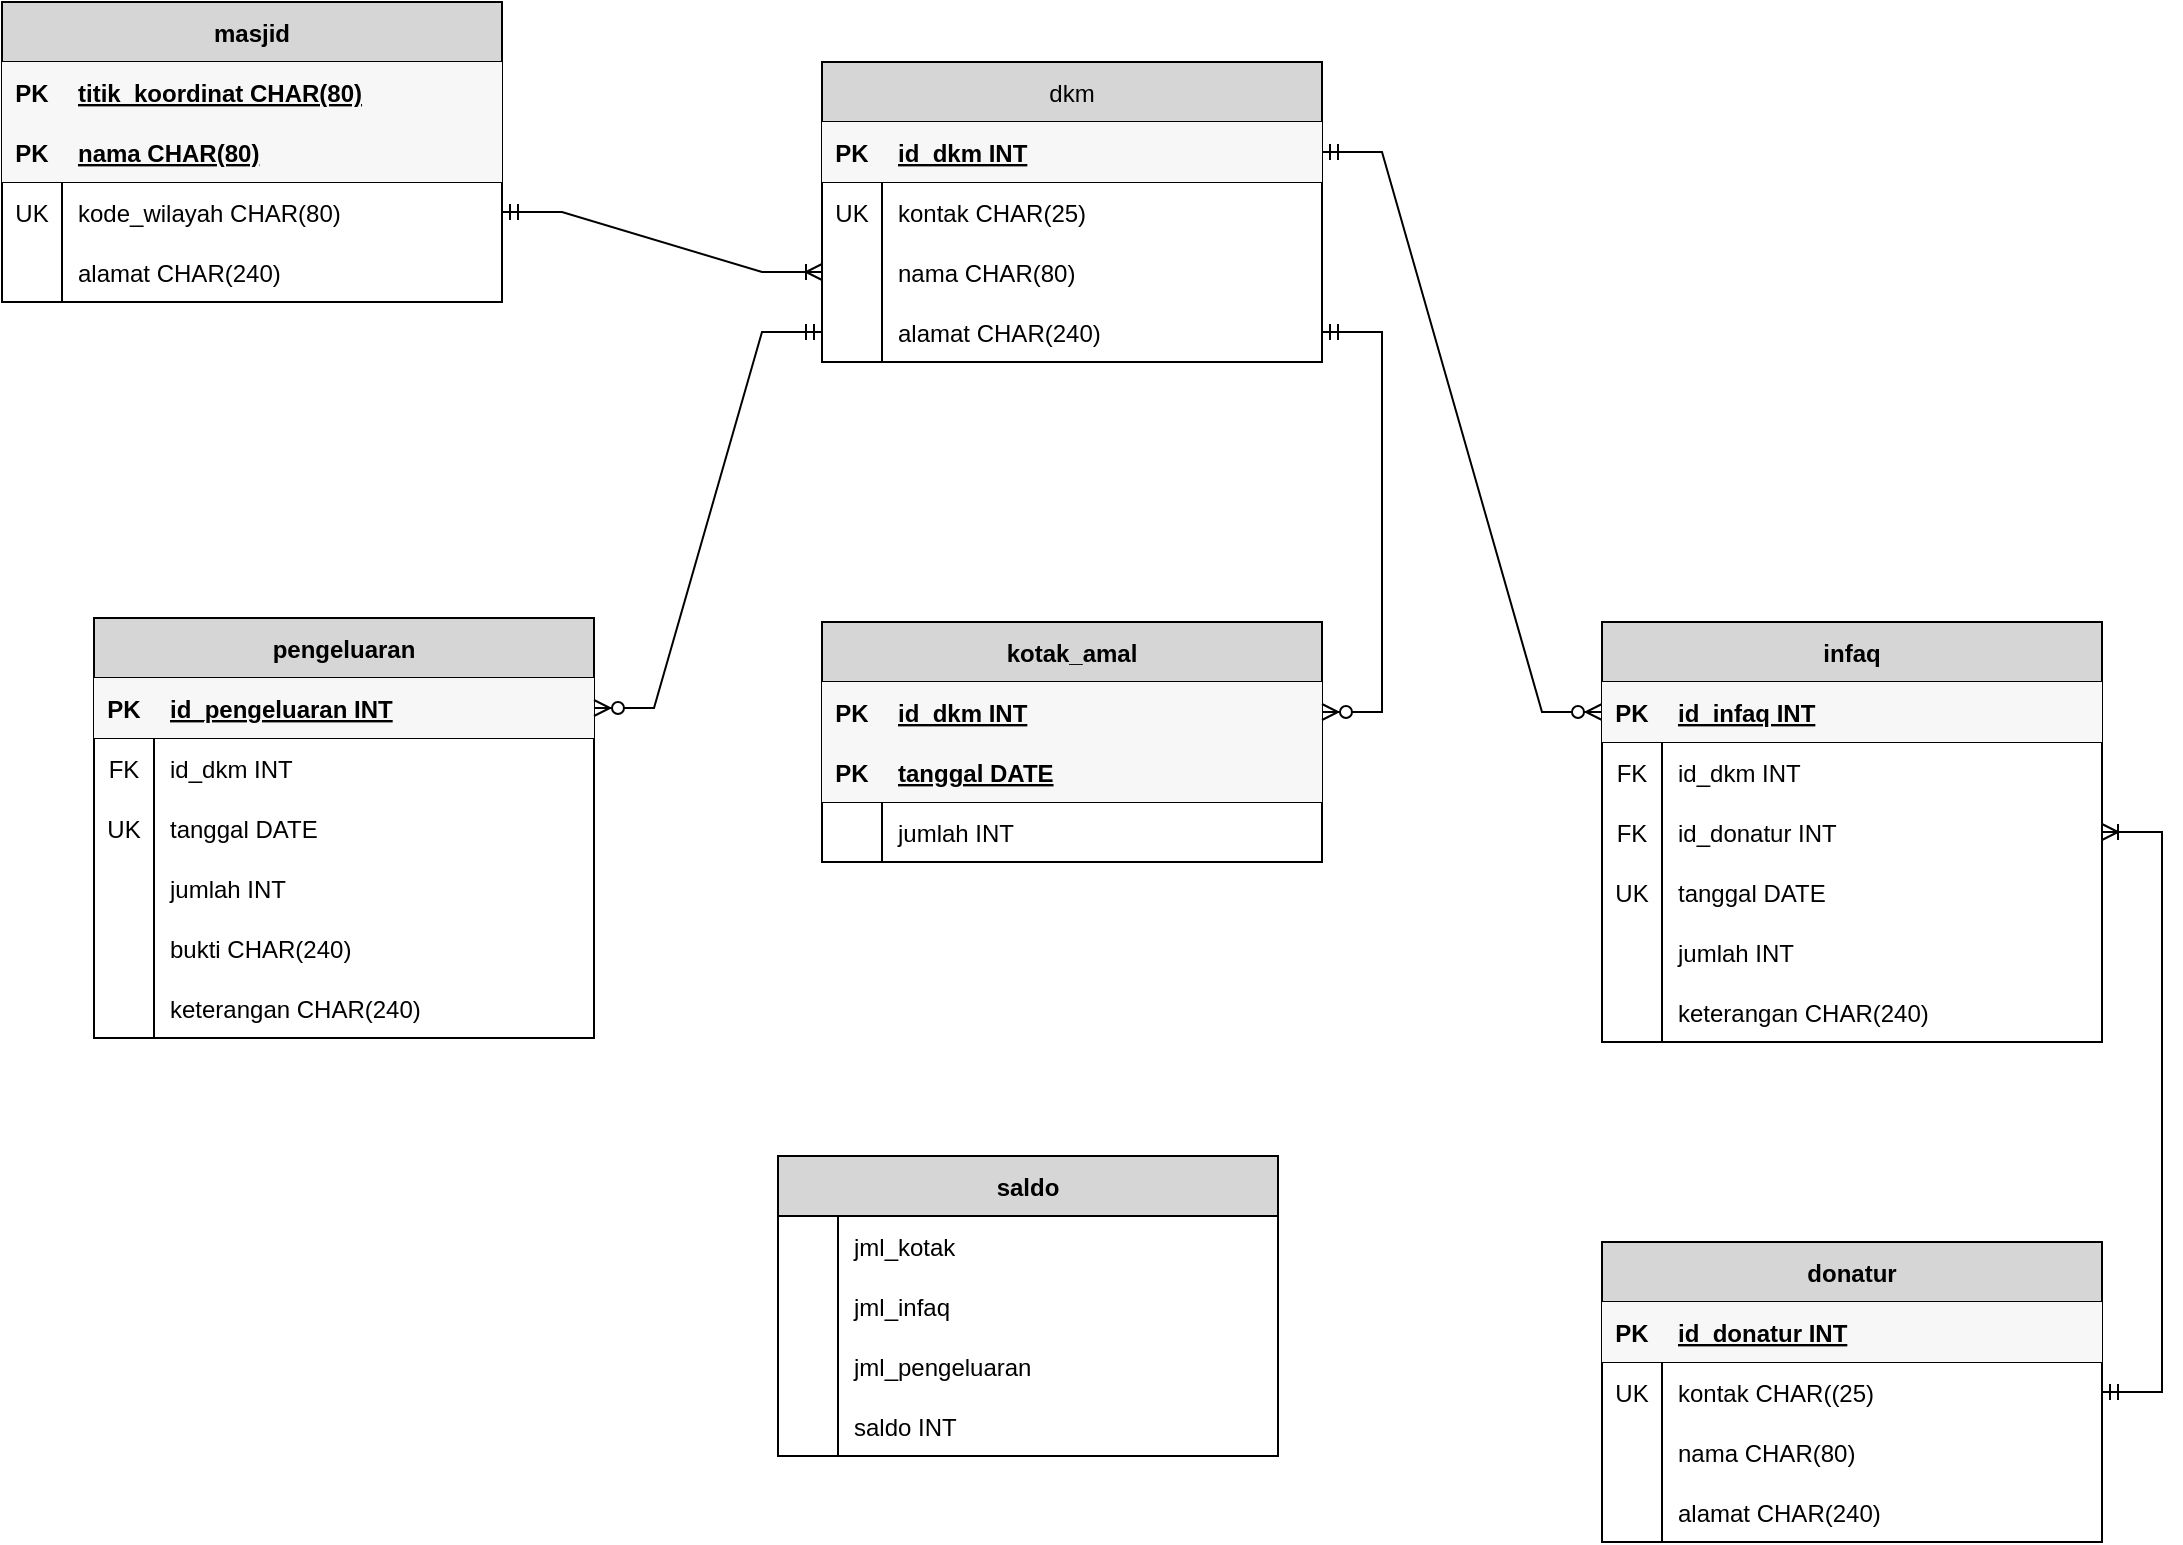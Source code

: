 <mxfile version="17.4.1" type="github">
  <diagram id="R2lEEEUBdFMjLlhIrx00" name="Page-1">
    <mxGraphModel dx="920" dy="525" grid="1" gridSize="10" guides="1" tooltips="1" connect="1" arrows="1" fold="1" page="1" pageScale="1" pageWidth="850" pageHeight="1100" math="0" shadow="0" extFonts="Permanent Marker^https://fonts.googleapis.com/css?family=Permanent+Marker">
      <root>
        <mxCell id="0" />
        <mxCell id="1" parent="0" />
        <mxCell id="6l6Li1Srslu3yeTtJeK1-1" value="masjid" style="shape=table;startSize=30;container=1;collapsible=1;childLayout=tableLayout;fixedRows=1;rowLines=0;fontStyle=1;align=center;resizeLast=1;fillColor=#D6D6D6;" parent="1" vertex="1">
          <mxGeometry x="10" y="10" width="250" height="150" as="geometry" />
        </mxCell>
        <mxCell id="6l6Li1Srslu3yeTtJeK1-2" value="" style="shape=partialRectangle;collapsible=0;dropTarget=0;pointerEvents=0;fillColor=none;points=[[0,0.5],[1,0.5]];portConstraint=eastwest;top=0;left=0;right=0;bottom=1;" parent="6l6Li1Srslu3yeTtJeK1-1" vertex="1">
          <mxGeometry y="30" width="250" height="30" as="geometry" />
        </mxCell>
        <mxCell id="6l6Li1Srslu3yeTtJeK1-3" value="PK" style="shape=partialRectangle;overflow=hidden;connectable=0;fillColor=#F7F7F7;top=0;left=0;bottom=0;right=0;fontStyle=1;strokeColor=#EDEDED;" parent="6l6Li1Srslu3yeTtJeK1-2" vertex="1">
          <mxGeometry width="30" height="30" as="geometry">
            <mxRectangle width="30" height="30" as="alternateBounds" />
          </mxGeometry>
        </mxCell>
        <mxCell id="6l6Li1Srslu3yeTtJeK1-4" value="titik_koordinat CHAR(80)" style="shape=partialRectangle;overflow=hidden;connectable=0;fillColor=#F7F7F7;top=0;left=0;bottom=0;right=0;align=left;spacingLeft=6;fontStyle=5;strokeColor=#EDEDED;" parent="6l6Li1Srslu3yeTtJeK1-2" vertex="1">
          <mxGeometry x="30" width="220" height="30" as="geometry">
            <mxRectangle width="220" height="30" as="alternateBounds" />
          </mxGeometry>
        </mxCell>
        <mxCell id="nLViTJYgCy-jW_LowNZ9-1" value="" style="shape=partialRectangle;collapsible=0;dropTarget=0;pointerEvents=0;fillColor=none;points=[[0,0.5],[1,0.5]];portConstraint=eastwest;top=0;left=0;right=0;bottom=1;" vertex="1" parent="6l6Li1Srslu3yeTtJeK1-1">
          <mxGeometry y="60" width="250" height="30" as="geometry" />
        </mxCell>
        <mxCell id="nLViTJYgCy-jW_LowNZ9-2" value="PK" style="shape=partialRectangle;overflow=hidden;connectable=0;fillColor=#F7F7F7;top=0;left=0;bottom=0;right=0;fontStyle=1;strokeColor=#EDEDED;" vertex="1" parent="nLViTJYgCy-jW_LowNZ9-1">
          <mxGeometry width="30" height="30" as="geometry">
            <mxRectangle width="30" height="30" as="alternateBounds" />
          </mxGeometry>
        </mxCell>
        <mxCell id="nLViTJYgCy-jW_LowNZ9-3" value="nama CHAR(80)" style="shape=partialRectangle;overflow=hidden;connectable=0;fillColor=#F7F7F7;top=0;left=0;bottom=0;right=0;align=left;spacingLeft=6;fontStyle=5;strokeColor=#EDEDED;" vertex="1" parent="nLViTJYgCy-jW_LowNZ9-1">
          <mxGeometry x="30" width="220" height="30" as="geometry">
            <mxRectangle width="220" height="30" as="alternateBounds" />
          </mxGeometry>
        </mxCell>
        <mxCell id="6l6Li1Srslu3yeTtJeK1-5" value="" style="shape=partialRectangle;collapsible=0;dropTarget=0;pointerEvents=0;fillColor=none;points=[[0,0.5],[1,0.5]];portConstraint=eastwest;top=0;left=0;right=0;bottom=0;" parent="6l6Li1Srslu3yeTtJeK1-1" vertex="1">
          <mxGeometry y="90" width="250" height="30" as="geometry" />
        </mxCell>
        <mxCell id="6l6Li1Srslu3yeTtJeK1-6" value="UK" style="shape=partialRectangle;overflow=hidden;connectable=0;fillColor=none;top=0;left=0;bottom=0;right=0;" parent="6l6Li1Srslu3yeTtJeK1-5" vertex="1">
          <mxGeometry width="30" height="30" as="geometry">
            <mxRectangle width="30" height="30" as="alternateBounds" />
          </mxGeometry>
        </mxCell>
        <mxCell id="6l6Li1Srslu3yeTtJeK1-7" value="kode_wilayah CHAR(80)" style="shape=partialRectangle;overflow=hidden;connectable=0;fillColor=none;top=0;left=0;bottom=0;right=0;align=left;spacingLeft=6;fontStyle=0" parent="6l6Li1Srslu3yeTtJeK1-5" vertex="1">
          <mxGeometry x="30" width="220" height="30" as="geometry">
            <mxRectangle width="220" height="30" as="alternateBounds" />
          </mxGeometry>
        </mxCell>
        <mxCell id="6l6Li1Srslu3yeTtJeK1-11" value="" style="shape=partialRectangle;collapsible=0;dropTarget=0;pointerEvents=0;fillColor=none;points=[[0,0.5],[1,0.5]];portConstraint=eastwest;top=0;left=0;right=0;bottom=0;" parent="6l6Li1Srslu3yeTtJeK1-1" vertex="1">
          <mxGeometry y="120" width="250" height="30" as="geometry" />
        </mxCell>
        <mxCell id="6l6Li1Srslu3yeTtJeK1-12" value="" style="shape=partialRectangle;overflow=hidden;connectable=0;fillColor=none;top=0;left=0;bottom=0;right=0;" parent="6l6Li1Srslu3yeTtJeK1-11" vertex="1">
          <mxGeometry width="30" height="30" as="geometry">
            <mxRectangle width="30" height="30" as="alternateBounds" />
          </mxGeometry>
        </mxCell>
        <mxCell id="6l6Li1Srslu3yeTtJeK1-13" value="alamat CHAR(240)" style="shape=partialRectangle;overflow=hidden;connectable=0;fillColor=none;top=0;left=0;bottom=0;right=0;align=left;spacingLeft=6;" parent="6l6Li1Srslu3yeTtJeK1-11" vertex="1">
          <mxGeometry x="30" width="220" height="30" as="geometry">
            <mxRectangle width="220" height="30" as="alternateBounds" />
          </mxGeometry>
        </mxCell>
        <mxCell id="6l6Li1Srslu3yeTtJeK1-17" value="dkm" style="shape=table;startSize=30;container=1;collapsible=1;childLayout=tableLayout;fixedRows=1;rowLines=0;fontStyle=0;align=center;resizeLast=1;fillColor=#D6D6D6;" parent="1" vertex="1">
          <mxGeometry x="420" y="40" width="250" height="150" as="geometry" />
        </mxCell>
        <mxCell id="6l6Li1Srslu3yeTtJeK1-18" value="" style="shape=partialRectangle;collapsible=0;dropTarget=0;pointerEvents=0;fillColor=none;points=[[0,0.5],[1,0.5]];portConstraint=eastwest;top=0;left=0;right=0;bottom=1;" parent="6l6Li1Srslu3yeTtJeK1-17" vertex="1">
          <mxGeometry y="30" width="250" height="30" as="geometry" />
        </mxCell>
        <mxCell id="6l6Li1Srslu3yeTtJeK1-19" value="PK" style="shape=partialRectangle;overflow=hidden;connectable=0;fillColor=#F7F7F7;top=0;left=0;bottom=0;right=0;fontStyle=1;strokeColor=#EDEDED;" parent="6l6Li1Srslu3yeTtJeK1-18" vertex="1">
          <mxGeometry width="30" height="30" as="geometry">
            <mxRectangle width="30" height="30" as="alternateBounds" />
          </mxGeometry>
        </mxCell>
        <mxCell id="6l6Li1Srslu3yeTtJeK1-20" value="id_dkm INT" style="shape=partialRectangle;overflow=hidden;connectable=0;fillColor=#F7F7F7;top=0;left=0;bottom=0;right=0;align=left;spacingLeft=6;fontStyle=5;strokeColor=#EDEDED;" parent="6l6Li1Srslu3yeTtJeK1-18" vertex="1">
          <mxGeometry x="30" width="220" height="30" as="geometry">
            <mxRectangle width="220" height="30" as="alternateBounds" />
          </mxGeometry>
        </mxCell>
        <mxCell id="6l6Li1Srslu3yeTtJeK1-21" value="" style="shape=partialRectangle;collapsible=0;dropTarget=0;pointerEvents=0;fillColor=none;points=[[0,0.5],[1,0.5]];portConstraint=eastwest;top=0;left=0;right=0;bottom=0;" parent="6l6Li1Srslu3yeTtJeK1-17" vertex="1">
          <mxGeometry y="60" width="250" height="30" as="geometry" />
        </mxCell>
        <mxCell id="6l6Li1Srslu3yeTtJeK1-22" value="UK" style="shape=partialRectangle;overflow=hidden;connectable=0;fillColor=none;top=0;left=0;bottom=0;right=0;" parent="6l6Li1Srslu3yeTtJeK1-21" vertex="1">
          <mxGeometry width="30" height="30" as="geometry">
            <mxRectangle width="30" height="30" as="alternateBounds" />
          </mxGeometry>
        </mxCell>
        <mxCell id="6l6Li1Srslu3yeTtJeK1-23" value="kontak CHAR(25)" style="shape=partialRectangle;overflow=hidden;connectable=0;fillColor=none;top=0;left=0;bottom=0;right=0;align=left;spacingLeft=6;fontStyle=0" parent="6l6Li1Srslu3yeTtJeK1-21" vertex="1">
          <mxGeometry x="30" width="220" height="30" as="geometry">
            <mxRectangle width="220" height="30" as="alternateBounds" />
          </mxGeometry>
        </mxCell>
        <mxCell id="6l6Li1Srslu3yeTtJeK1-24" value="" style="shape=partialRectangle;collapsible=0;dropTarget=0;pointerEvents=0;fillColor=none;points=[[0,0.5],[1,0.5]];portConstraint=eastwest;top=0;left=0;right=0;bottom=0;" parent="6l6Li1Srslu3yeTtJeK1-17" vertex="1">
          <mxGeometry y="90" width="250" height="30" as="geometry" />
        </mxCell>
        <mxCell id="6l6Li1Srslu3yeTtJeK1-25" value="" style="shape=partialRectangle;overflow=hidden;connectable=0;fillColor=none;top=0;left=0;bottom=0;right=0;" parent="6l6Li1Srslu3yeTtJeK1-24" vertex="1">
          <mxGeometry width="30" height="30" as="geometry">
            <mxRectangle width="30" height="30" as="alternateBounds" />
          </mxGeometry>
        </mxCell>
        <mxCell id="6l6Li1Srslu3yeTtJeK1-26" value="nama CHAR(80)" style="shape=partialRectangle;overflow=hidden;connectable=0;fillColor=none;top=0;left=0;bottom=0;right=0;align=left;spacingLeft=6;" parent="6l6Li1Srslu3yeTtJeK1-24" vertex="1">
          <mxGeometry x="30" width="220" height="30" as="geometry">
            <mxRectangle width="220" height="30" as="alternateBounds" />
          </mxGeometry>
        </mxCell>
        <mxCell id="6l6Li1Srslu3yeTtJeK1-27" value="" style="shape=partialRectangle;collapsible=0;dropTarget=0;pointerEvents=0;fillColor=none;points=[[0,0.5],[1,0.5]];portConstraint=eastwest;top=0;left=0;right=0;bottom=0;" parent="6l6Li1Srslu3yeTtJeK1-17" vertex="1">
          <mxGeometry y="120" width="250" height="30" as="geometry" />
        </mxCell>
        <mxCell id="6l6Li1Srslu3yeTtJeK1-28" value="" style="shape=partialRectangle;overflow=hidden;connectable=0;fillColor=none;top=0;left=0;bottom=0;right=0;" parent="6l6Li1Srslu3yeTtJeK1-27" vertex="1">
          <mxGeometry width="30" height="30" as="geometry">
            <mxRectangle width="30" height="30" as="alternateBounds" />
          </mxGeometry>
        </mxCell>
        <mxCell id="6l6Li1Srslu3yeTtJeK1-29" value="alamat CHAR(240)" style="shape=partialRectangle;overflow=hidden;connectable=0;fillColor=none;top=0;left=0;bottom=0;right=0;align=left;spacingLeft=6;" parent="6l6Li1Srslu3yeTtJeK1-27" vertex="1">
          <mxGeometry x="30" width="220" height="30" as="geometry">
            <mxRectangle width="220" height="30" as="alternateBounds" />
          </mxGeometry>
        </mxCell>
        <mxCell id="6l6Li1Srslu3yeTtJeK1-30" value="" style="edgeStyle=entityRelationEdgeStyle;fontSize=12;html=1;endArrow=ERoneToMany;startArrow=ERmandOne;rounded=0;exitX=1;exitY=0.5;exitDx=0;exitDy=0;entryX=0;entryY=0.5;entryDx=0;entryDy=0;" parent="1" source="6l6Li1Srslu3yeTtJeK1-5" target="6l6Li1Srslu3yeTtJeK1-24" edge="1">
          <mxGeometry width="100" height="100" relative="1" as="geometry">
            <mxPoint x="390" y="180" as="sourcePoint" />
            <mxPoint x="490" y="80" as="targetPoint" />
          </mxGeometry>
        </mxCell>
        <mxCell id="6l6Li1Srslu3yeTtJeK1-31" value="kotak_amal" style="shape=table;startSize=30;container=1;collapsible=1;childLayout=tableLayout;fixedRows=1;rowLines=0;fontStyle=1;align=center;resizeLast=1;fillColor=#D6D6D6;" parent="1" vertex="1">
          <mxGeometry x="420" y="320" width="250" height="120" as="geometry" />
        </mxCell>
        <mxCell id="6l6Li1Srslu3yeTtJeK1-32" value="" style="shape=partialRectangle;collapsible=0;dropTarget=0;pointerEvents=0;fillColor=none;points=[[0,0.5],[1,0.5]];portConstraint=eastwest;top=0;left=0;right=0;bottom=1;" parent="6l6Li1Srslu3yeTtJeK1-31" vertex="1">
          <mxGeometry y="30" width="250" height="30" as="geometry" />
        </mxCell>
        <mxCell id="6l6Li1Srslu3yeTtJeK1-33" value="PK" style="shape=partialRectangle;overflow=hidden;connectable=0;fillColor=#F7F7F7;top=0;left=0;bottom=0;right=0;fontStyle=1;strokeColor=#EDEDED;" parent="6l6Li1Srslu3yeTtJeK1-32" vertex="1">
          <mxGeometry width="30" height="30" as="geometry">
            <mxRectangle width="30" height="30" as="alternateBounds" />
          </mxGeometry>
        </mxCell>
        <mxCell id="6l6Li1Srslu3yeTtJeK1-34" value="id_dkm INT" style="shape=partialRectangle;overflow=hidden;connectable=0;fillColor=#F7F7F7;top=0;left=0;bottom=0;right=0;align=left;spacingLeft=6;fontStyle=5;strokeColor=#EDEDED;" parent="6l6Li1Srslu3yeTtJeK1-32" vertex="1">
          <mxGeometry x="30" width="220" height="30" as="geometry">
            <mxRectangle width="220" height="30" as="alternateBounds" />
          </mxGeometry>
        </mxCell>
        <mxCell id="6l6Li1Srslu3yeTtJeK1-35" value="" style="shape=partialRectangle;collapsible=0;dropTarget=0;pointerEvents=0;fillColor=none;points=[[0,0.5],[1,0.5]];portConstraint=eastwest;top=0;left=0;right=0;bottom=1;" parent="6l6Li1Srslu3yeTtJeK1-31" vertex="1">
          <mxGeometry y="60" width="250" height="30" as="geometry" />
        </mxCell>
        <mxCell id="6l6Li1Srslu3yeTtJeK1-36" value="PK" style="shape=partialRectangle;overflow=hidden;connectable=0;fillColor=#F7F7F7;top=0;left=0;bottom=0;right=0;fontStyle=1;strokeColor=#EDEDED;" parent="6l6Li1Srslu3yeTtJeK1-35" vertex="1">
          <mxGeometry width="30" height="30" as="geometry">
            <mxRectangle width="30" height="30" as="alternateBounds" />
          </mxGeometry>
        </mxCell>
        <mxCell id="6l6Li1Srslu3yeTtJeK1-37" value="tanggal DATE" style="shape=partialRectangle;overflow=hidden;connectable=0;fillColor=#F7F7F7;top=0;left=0;bottom=0;right=0;align=left;spacingLeft=6;fontStyle=5;strokeColor=#EDEDED;" parent="6l6Li1Srslu3yeTtJeK1-35" vertex="1">
          <mxGeometry x="30" width="220" height="30" as="geometry">
            <mxRectangle width="220" height="30" as="alternateBounds" />
          </mxGeometry>
        </mxCell>
        <mxCell id="6l6Li1Srslu3yeTtJeK1-38" value="" style="shape=partialRectangle;collapsible=0;dropTarget=0;pointerEvents=0;fillColor=none;points=[[0,0.5],[1,0.5]];portConstraint=eastwest;top=0;left=0;right=0;bottom=0;" parent="6l6Li1Srslu3yeTtJeK1-31" vertex="1">
          <mxGeometry y="90" width="250" height="30" as="geometry" />
        </mxCell>
        <mxCell id="6l6Li1Srslu3yeTtJeK1-39" value="" style="shape=partialRectangle;overflow=hidden;connectable=0;fillColor=none;top=0;left=0;bottom=0;right=0;" parent="6l6Li1Srslu3yeTtJeK1-38" vertex="1">
          <mxGeometry width="30" height="30" as="geometry">
            <mxRectangle width="30" height="30" as="alternateBounds" />
          </mxGeometry>
        </mxCell>
        <mxCell id="6l6Li1Srslu3yeTtJeK1-40" value="jumlah INT" style="shape=partialRectangle;overflow=hidden;connectable=0;fillColor=none;top=0;left=0;bottom=0;right=0;align=left;spacingLeft=6;fontStyle=0" parent="6l6Li1Srslu3yeTtJeK1-38" vertex="1">
          <mxGeometry x="30" width="220" height="30" as="geometry">
            <mxRectangle width="220" height="30" as="alternateBounds" />
          </mxGeometry>
        </mxCell>
        <mxCell id="6l6Li1Srslu3yeTtJeK1-41" value="" style="edgeStyle=entityRelationEdgeStyle;fontSize=12;html=1;endArrow=ERzeroToMany;startArrow=ERmandOne;rounded=0;entryX=0;entryY=0.5;entryDx=0;entryDy=0;exitX=1;exitY=0.5;exitDx=0;exitDy=0;" parent="1" source="6l6Li1Srslu3yeTtJeK1-18" target="6l6Li1Srslu3yeTtJeK1-43" edge="1">
          <mxGeometry width="100" height="100" relative="1" as="geometry">
            <mxPoint x="640" y="250" as="sourcePoint" />
            <mxPoint x="810" y="375" as="targetPoint" />
          </mxGeometry>
        </mxCell>
        <mxCell id="6l6Li1Srslu3yeTtJeK1-42" value="infaq" style="shape=table;startSize=30;container=1;collapsible=1;childLayout=tableLayout;fixedRows=1;rowLines=0;fontStyle=1;align=center;resizeLast=1;fillColor=#D6D6D6;" parent="1" vertex="1">
          <mxGeometry x="810" y="320" width="250" height="210" as="geometry" />
        </mxCell>
        <mxCell id="6l6Li1Srslu3yeTtJeK1-43" value="" style="shape=partialRectangle;collapsible=0;dropTarget=0;pointerEvents=0;fillColor=none;points=[[0,0.5],[1,0.5]];portConstraint=eastwest;top=0;left=0;right=0;bottom=1;" parent="6l6Li1Srslu3yeTtJeK1-42" vertex="1">
          <mxGeometry y="30" width="250" height="30" as="geometry" />
        </mxCell>
        <mxCell id="6l6Li1Srslu3yeTtJeK1-44" value="PK" style="shape=partialRectangle;overflow=hidden;connectable=0;fillColor=#F7F7F7;top=0;left=0;bottom=0;right=0;fontStyle=1;strokeColor=#EDEDED;" parent="6l6Li1Srslu3yeTtJeK1-43" vertex="1">
          <mxGeometry width="30" height="30" as="geometry">
            <mxRectangle width="30" height="30" as="alternateBounds" />
          </mxGeometry>
        </mxCell>
        <mxCell id="6l6Li1Srslu3yeTtJeK1-45" value="id_infaq INT" style="shape=partialRectangle;overflow=hidden;connectable=0;fillColor=#F7F7F7;top=0;left=0;bottom=0;right=0;align=left;spacingLeft=6;fontStyle=5;strokeColor=#EDEDED;" parent="6l6Li1Srslu3yeTtJeK1-43" vertex="1">
          <mxGeometry x="30" width="220" height="30" as="geometry">
            <mxRectangle width="220" height="30" as="alternateBounds" />
          </mxGeometry>
        </mxCell>
        <mxCell id="6l6Li1Srslu3yeTtJeK1-46" value="" style="shape=tableRow;horizontal=0;startSize=0;swimlaneHead=0;swimlaneBody=0;fillColor=none;collapsible=0;dropTarget=0;points=[[0,0.5],[1,0.5]];portConstraint=eastwest;top=0;left=0;right=0;bottom=0;" parent="6l6Li1Srslu3yeTtJeK1-42" vertex="1">
          <mxGeometry y="60" width="250" height="30" as="geometry" />
        </mxCell>
        <mxCell id="6l6Li1Srslu3yeTtJeK1-47" value="FK" style="shape=partialRectangle;connectable=0;fillColor=none;top=0;left=0;bottom=0;right=0;fontStyle=0;overflow=hidden;" parent="6l6Li1Srslu3yeTtJeK1-46" vertex="1">
          <mxGeometry width="30" height="30" as="geometry">
            <mxRectangle width="30" height="30" as="alternateBounds" />
          </mxGeometry>
        </mxCell>
        <mxCell id="6l6Li1Srslu3yeTtJeK1-48" value="id_dkm INT" style="shape=partialRectangle;connectable=0;fillColor=none;top=0;left=0;bottom=0;right=0;align=left;spacingLeft=6;fontStyle=0;overflow=hidden;" parent="6l6Li1Srslu3yeTtJeK1-46" vertex="1">
          <mxGeometry x="30" width="220" height="30" as="geometry">
            <mxRectangle width="220" height="30" as="alternateBounds" />
          </mxGeometry>
        </mxCell>
        <mxCell id="6l6Li1Srslu3yeTtJeK1-49" value="" style="shape=tableRow;horizontal=0;startSize=0;swimlaneHead=0;swimlaneBody=0;fillColor=none;collapsible=0;dropTarget=0;points=[[0,0.5],[1,0.5]];portConstraint=eastwest;top=0;left=0;right=0;bottom=0;" parent="6l6Li1Srslu3yeTtJeK1-42" vertex="1">
          <mxGeometry y="90" width="250" height="30" as="geometry" />
        </mxCell>
        <mxCell id="6l6Li1Srslu3yeTtJeK1-50" value="FK" style="shape=partialRectangle;connectable=0;fillColor=none;top=0;left=0;bottom=0;right=0;fontStyle=0;overflow=hidden;" parent="6l6Li1Srslu3yeTtJeK1-49" vertex="1">
          <mxGeometry width="30" height="30" as="geometry">
            <mxRectangle width="30" height="30" as="alternateBounds" />
          </mxGeometry>
        </mxCell>
        <mxCell id="6l6Li1Srslu3yeTtJeK1-51" value="id_donatur INT" style="shape=partialRectangle;connectable=0;fillColor=none;top=0;left=0;bottom=0;right=0;align=left;spacingLeft=6;fontStyle=0;overflow=hidden;" parent="6l6Li1Srslu3yeTtJeK1-49" vertex="1">
          <mxGeometry x="30" width="220" height="30" as="geometry">
            <mxRectangle width="220" height="30" as="alternateBounds" />
          </mxGeometry>
        </mxCell>
        <mxCell id="6l6Li1Srslu3yeTtJeK1-52" value="" style="shape=partialRectangle;collapsible=0;dropTarget=0;pointerEvents=0;fillColor=none;points=[[0,0.5],[1,0.5]];portConstraint=eastwest;top=0;left=0;right=0;bottom=0;" parent="6l6Li1Srslu3yeTtJeK1-42" vertex="1">
          <mxGeometry y="120" width="250" height="30" as="geometry" />
        </mxCell>
        <mxCell id="6l6Li1Srslu3yeTtJeK1-53" value="UK" style="shape=partialRectangle;overflow=hidden;connectable=0;fillColor=none;top=0;left=0;bottom=0;right=0;" parent="6l6Li1Srslu3yeTtJeK1-52" vertex="1">
          <mxGeometry width="30" height="30" as="geometry">
            <mxRectangle width="30" height="30" as="alternateBounds" />
          </mxGeometry>
        </mxCell>
        <mxCell id="6l6Li1Srslu3yeTtJeK1-54" value="tanggal DATE" style="shape=partialRectangle;overflow=hidden;connectable=0;fillColor=none;top=0;left=0;bottom=0;right=0;align=left;spacingLeft=6;fontStyle=0" parent="6l6Li1Srslu3yeTtJeK1-52" vertex="1">
          <mxGeometry x="30" width="220" height="30" as="geometry">
            <mxRectangle width="220" height="30" as="alternateBounds" />
          </mxGeometry>
        </mxCell>
        <mxCell id="6l6Li1Srslu3yeTtJeK1-55" value="" style="shape=partialRectangle;collapsible=0;dropTarget=0;pointerEvents=0;fillColor=none;points=[[0,0.5],[1,0.5]];portConstraint=eastwest;top=0;left=0;right=0;bottom=0;" parent="6l6Li1Srslu3yeTtJeK1-42" vertex="1">
          <mxGeometry y="150" width="250" height="30" as="geometry" />
        </mxCell>
        <mxCell id="6l6Li1Srslu3yeTtJeK1-56" value="" style="shape=partialRectangle;overflow=hidden;connectable=0;fillColor=none;top=0;left=0;bottom=0;right=0;" parent="6l6Li1Srslu3yeTtJeK1-55" vertex="1">
          <mxGeometry width="30" height="30" as="geometry">
            <mxRectangle width="30" height="30" as="alternateBounds" />
          </mxGeometry>
        </mxCell>
        <mxCell id="6l6Li1Srslu3yeTtJeK1-57" value="jumlah INT" style="shape=partialRectangle;overflow=hidden;connectable=0;fillColor=none;top=0;left=0;bottom=0;right=0;align=left;spacingLeft=6;fontStyle=0" parent="6l6Li1Srslu3yeTtJeK1-55" vertex="1">
          <mxGeometry x="30" width="220" height="30" as="geometry">
            <mxRectangle width="220" height="30" as="alternateBounds" />
          </mxGeometry>
        </mxCell>
        <mxCell id="6l6Li1Srslu3yeTtJeK1-58" value="" style="shape=partialRectangle;collapsible=0;dropTarget=0;pointerEvents=0;fillColor=none;points=[[0,0.5],[1,0.5]];portConstraint=eastwest;top=0;left=0;right=0;bottom=0;" parent="6l6Li1Srslu3yeTtJeK1-42" vertex="1">
          <mxGeometry y="180" width="250" height="30" as="geometry" />
        </mxCell>
        <mxCell id="6l6Li1Srslu3yeTtJeK1-59" value="" style="shape=partialRectangle;overflow=hidden;connectable=0;fillColor=none;top=0;left=0;bottom=0;right=0;" parent="6l6Li1Srslu3yeTtJeK1-58" vertex="1">
          <mxGeometry width="30" height="30" as="geometry">
            <mxRectangle width="30" height="30" as="alternateBounds" />
          </mxGeometry>
        </mxCell>
        <mxCell id="6l6Li1Srslu3yeTtJeK1-60" value="keterangan CHAR(240)" style="shape=partialRectangle;overflow=hidden;connectable=0;fillColor=none;top=0;left=0;bottom=0;right=0;align=left;spacingLeft=6;fontStyle=0" parent="6l6Li1Srslu3yeTtJeK1-58" vertex="1">
          <mxGeometry x="30" width="220" height="30" as="geometry">
            <mxRectangle width="220" height="30" as="alternateBounds" />
          </mxGeometry>
        </mxCell>
        <mxCell id="6l6Li1Srslu3yeTtJeK1-61" value="" style="edgeStyle=entityRelationEdgeStyle;fontSize=12;html=1;endArrow=ERzeroToMany;startArrow=ERmandOne;rounded=0;entryX=1;entryY=0.5;entryDx=0;entryDy=0;exitX=1;exitY=0.5;exitDx=0;exitDy=0;" parent="1" source="6l6Li1Srslu3yeTtJeK1-27" target="6l6Li1Srslu3yeTtJeK1-32" edge="1">
          <mxGeometry width="100" height="100" relative="1" as="geometry">
            <mxPoint x="760.5" y="139.67" as="sourcePoint" />
            <mxPoint x="680" y="375" as="targetPoint" />
          </mxGeometry>
        </mxCell>
        <mxCell id="6l6Li1Srslu3yeTtJeK1-62" value="donatur" style="shape=table;startSize=30;container=1;collapsible=1;childLayout=tableLayout;fixedRows=1;rowLines=0;fontStyle=1;align=center;resizeLast=1;fillColor=#D6D6D6;" parent="1" vertex="1">
          <mxGeometry x="810" y="630" width="250" height="150" as="geometry" />
        </mxCell>
        <mxCell id="6l6Li1Srslu3yeTtJeK1-63" value="" style="shape=partialRectangle;collapsible=0;dropTarget=0;pointerEvents=0;fillColor=none;points=[[0,0.5],[1,0.5]];portConstraint=eastwest;top=0;left=0;right=0;bottom=1;" parent="6l6Li1Srslu3yeTtJeK1-62" vertex="1">
          <mxGeometry y="30" width="250" height="30" as="geometry" />
        </mxCell>
        <mxCell id="6l6Li1Srslu3yeTtJeK1-64" value="PK" style="shape=partialRectangle;overflow=hidden;connectable=0;fillColor=#F7F7F7;top=0;left=0;bottom=0;right=0;fontStyle=1;strokeColor=#EDEDED;" parent="6l6Li1Srslu3yeTtJeK1-63" vertex="1">
          <mxGeometry width="30" height="30" as="geometry">
            <mxRectangle width="30" height="30" as="alternateBounds" />
          </mxGeometry>
        </mxCell>
        <mxCell id="6l6Li1Srslu3yeTtJeK1-65" value="id_donatur INT" style="shape=partialRectangle;overflow=hidden;connectable=0;fillColor=#F7F7F7;top=0;left=0;bottom=0;right=0;align=left;spacingLeft=6;fontStyle=5;strokeColor=#EDEDED;" parent="6l6Li1Srslu3yeTtJeK1-63" vertex="1">
          <mxGeometry x="30" width="220" height="30" as="geometry">
            <mxRectangle width="220" height="30" as="alternateBounds" />
          </mxGeometry>
        </mxCell>
        <mxCell id="6l6Li1Srslu3yeTtJeK1-66" value="" style="shape=partialRectangle;collapsible=0;dropTarget=0;pointerEvents=0;fillColor=none;points=[[0,0.5],[1,0.5]];portConstraint=eastwest;top=0;left=0;right=0;bottom=0;" parent="6l6Li1Srslu3yeTtJeK1-62" vertex="1">
          <mxGeometry y="60" width="250" height="30" as="geometry" />
        </mxCell>
        <mxCell id="6l6Li1Srslu3yeTtJeK1-67" value="UK" style="shape=partialRectangle;overflow=hidden;connectable=0;fillColor=none;top=0;left=0;bottom=0;right=0;" parent="6l6Li1Srslu3yeTtJeK1-66" vertex="1">
          <mxGeometry width="30" height="30" as="geometry">
            <mxRectangle width="30" height="30" as="alternateBounds" />
          </mxGeometry>
        </mxCell>
        <mxCell id="6l6Li1Srslu3yeTtJeK1-68" value="kontak CHAR((25)" style="shape=partialRectangle;overflow=hidden;connectable=0;fillColor=none;top=0;left=0;bottom=0;right=0;align=left;spacingLeft=6;fontStyle=0" parent="6l6Li1Srslu3yeTtJeK1-66" vertex="1">
          <mxGeometry x="30" width="220" height="30" as="geometry">
            <mxRectangle width="220" height="30" as="alternateBounds" />
          </mxGeometry>
        </mxCell>
        <mxCell id="6l6Li1Srslu3yeTtJeK1-69" value="" style="shape=partialRectangle;collapsible=0;dropTarget=0;pointerEvents=0;fillColor=none;points=[[0,0.5],[1,0.5]];portConstraint=eastwest;top=0;left=0;right=0;bottom=0;" parent="6l6Li1Srslu3yeTtJeK1-62" vertex="1">
          <mxGeometry y="90" width="250" height="30" as="geometry" />
        </mxCell>
        <mxCell id="6l6Li1Srslu3yeTtJeK1-70" value="" style="shape=partialRectangle;overflow=hidden;connectable=0;fillColor=none;top=0;left=0;bottom=0;right=0;" parent="6l6Li1Srslu3yeTtJeK1-69" vertex="1">
          <mxGeometry width="30" height="30" as="geometry">
            <mxRectangle width="30" height="30" as="alternateBounds" />
          </mxGeometry>
        </mxCell>
        <mxCell id="6l6Li1Srslu3yeTtJeK1-71" value="nama CHAR(80)" style="shape=partialRectangle;overflow=hidden;connectable=0;fillColor=none;top=0;left=0;bottom=0;right=0;align=left;spacingLeft=6;" parent="6l6Li1Srslu3yeTtJeK1-69" vertex="1">
          <mxGeometry x="30" width="220" height="30" as="geometry">
            <mxRectangle width="220" height="30" as="alternateBounds" />
          </mxGeometry>
        </mxCell>
        <mxCell id="6l6Li1Srslu3yeTtJeK1-72" value="" style="shape=partialRectangle;collapsible=0;dropTarget=0;pointerEvents=0;fillColor=none;points=[[0,0.5],[1,0.5]];portConstraint=eastwest;top=0;left=0;right=0;bottom=0;" parent="6l6Li1Srslu3yeTtJeK1-62" vertex="1">
          <mxGeometry y="120" width="250" height="30" as="geometry" />
        </mxCell>
        <mxCell id="6l6Li1Srslu3yeTtJeK1-73" value="" style="shape=partialRectangle;overflow=hidden;connectable=0;fillColor=none;top=0;left=0;bottom=0;right=0;" parent="6l6Li1Srslu3yeTtJeK1-72" vertex="1">
          <mxGeometry width="30" height="30" as="geometry">
            <mxRectangle width="30" height="30" as="alternateBounds" />
          </mxGeometry>
        </mxCell>
        <mxCell id="6l6Li1Srslu3yeTtJeK1-74" value="alamat CHAR(240)" style="shape=partialRectangle;overflow=hidden;connectable=0;fillColor=none;top=0;left=0;bottom=0;right=0;align=left;spacingLeft=6;fontStyle=0" parent="6l6Li1Srslu3yeTtJeK1-72" vertex="1">
          <mxGeometry x="30" width="220" height="30" as="geometry">
            <mxRectangle width="220" height="30" as="alternateBounds" />
          </mxGeometry>
        </mxCell>
        <mxCell id="6l6Li1Srslu3yeTtJeK1-75" value="" style="edgeStyle=entityRelationEdgeStyle;fontSize=12;html=1;endArrow=ERoneToMany;startArrow=ERmandOne;rounded=0;entryX=1;entryY=0.5;entryDx=0;entryDy=0;" parent="1" source="6l6Li1Srslu3yeTtJeK1-62" target="6l6Li1Srslu3yeTtJeK1-49" edge="1">
          <mxGeometry width="100" height="100" relative="1" as="geometry">
            <mxPoint x="640" y="560" as="sourcePoint" />
            <mxPoint x="740" y="460" as="targetPoint" />
          </mxGeometry>
        </mxCell>
        <mxCell id="6l6Li1Srslu3yeTtJeK1-76" value="pengeluaran" style="shape=table;startSize=30;container=1;collapsible=1;childLayout=tableLayout;fixedRows=1;rowLines=0;fontStyle=1;align=center;resizeLast=1;fillColor=#D6D6D6;" parent="1" vertex="1">
          <mxGeometry x="56" y="318" width="250" height="210" as="geometry" />
        </mxCell>
        <mxCell id="6l6Li1Srslu3yeTtJeK1-77" value="" style="shape=partialRectangle;collapsible=0;dropTarget=0;pointerEvents=0;fillColor=none;points=[[0,0.5],[1,0.5]];portConstraint=eastwest;top=0;left=0;right=0;bottom=1;" parent="6l6Li1Srslu3yeTtJeK1-76" vertex="1">
          <mxGeometry y="30" width="250" height="30" as="geometry" />
        </mxCell>
        <mxCell id="6l6Li1Srslu3yeTtJeK1-78" value="PK" style="shape=partialRectangle;overflow=hidden;connectable=0;fillColor=#F7F7F7;top=0;left=0;bottom=0;right=0;fontStyle=1;strokeColor=#EDEDED;" parent="6l6Li1Srslu3yeTtJeK1-77" vertex="1">
          <mxGeometry width="30" height="30" as="geometry">
            <mxRectangle width="30" height="30" as="alternateBounds" />
          </mxGeometry>
        </mxCell>
        <mxCell id="6l6Li1Srslu3yeTtJeK1-79" value="id_pengeluaran INT" style="shape=partialRectangle;overflow=hidden;connectable=0;fillColor=#F7F7F7;top=0;left=0;bottom=0;right=0;align=left;spacingLeft=6;fontStyle=5;strokeColor=#EDEDED;" parent="6l6Li1Srslu3yeTtJeK1-77" vertex="1">
          <mxGeometry x="30" width="220" height="30" as="geometry">
            <mxRectangle width="220" height="30" as="alternateBounds" />
          </mxGeometry>
        </mxCell>
        <mxCell id="6l6Li1Srslu3yeTtJeK1-80" value="" style="shape=tableRow;horizontal=0;startSize=0;swimlaneHead=0;swimlaneBody=0;fillColor=none;collapsible=0;dropTarget=0;points=[[0,0.5],[1,0.5]];portConstraint=eastwest;top=0;left=0;right=0;bottom=0;" parent="6l6Li1Srslu3yeTtJeK1-76" vertex="1">
          <mxGeometry y="60" width="250" height="30" as="geometry" />
        </mxCell>
        <mxCell id="6l6Li1Srslu3yeTtJeK1-81" value="FK" style="shape=partialRectangle;connectable=0;fillColor=none;top=0;left=0;bottom=0;right=0;fontStyle=0;overflow=hidden;" parent="6l6Li1Srslu3yeTtJeK1-80" vertex="1">
          <mxGeometry width="30" height="30" as="geometry">
            <mxRectangle width="30" height="30" as="alternateBounds" />
          </mxGeometry>
        </mxCell>
        <mxCell id="6l6Li1Srslu3yeTtJeK1-82" value="id_dkm INT" style="shape=partialRectangle;connectable=0;fillColor=none;top=0;left=0;bottom=0;right=0;align=left;spacingLeft=6;fontStyle=0;overflow=hidden;" parent="6l6Li1Srslu3yeTtJeK1-80" vertex="1">
          <mxGeometry x="30" width="220" height="30" as="geometry">
            <mxRectangle width="220" height="30" as="alternateBounds" />
          </mxGeometry>
        </mxCell>
        <mxCell id="6l6Li1Srslu3yeTtJeK1-83" value="" style="shape=partialRectangle;collapsible=0;dropTarget=0;pointerEvents=0;fillColor=none;points=[[0,0.5],[1,0.5]];portConstraint=eastwest;top=0;left=0;right=0;bottom=0;" parent="6l6Li1Srslu3yeTtJeK1-76" vertex="1">
          <mxGeometry y="90" width="250" height="30" as="geometry" />
        </mxCell>
        <mxCell id="6l6Li1Srslu3yeTtJeK1-84" value="UK" style="shape=partialRectangle;overflow=hidden;connectable=0;fillColor=none;top=0;left=0;bottom=0;right=0;" parent="6l6Li1Srslu3yeTtJeK1-83" vertex="1">
          <mxGeometry width="30" height="30" as="geometry">
            <mxRectangle width="30" height="30" as="alternateBounds" />
          </mxGeometry>
        </mxCell>
        <mxCell id="6l6Li1Srslu3yeTtJeK1-85" value="tanggal DATE" style="shape=partialRectangle;overflow=hidden;connectable=0;fillColor=none;top=0;left=0;bottom=0;right=0;align=left;spacingLeft=6;fontStyle=0" parent="6l6Li1Srslu3yeTtJeK1-83" vertex="1">
          <mxGeometry x="30" width="220" height="30" as="geometry">
            <mxRectangle width="220" height="30" as="alternateBounds" />
          </mxGeometry>
        </mxCell>
        <mxCell id="6l6Li1Srslu3yeTtJeK1-86" value="" style="shape=partialRectangle;collapsible=0;dropTarget=0;pointerEvents=0;fillColor=none;points=[[0,0.5],[1,0.5]];portConstraint=eastwest;top=0;left=0;right=0;bottom=0;" parent="6l6Li1Srslu3yeTtJeK1-76" vertex="1">
          <mxGeometry y="120" width="250" height="30" as="geometry" />
        </mxCell>
        <mxCell id="6l6Li1Srslu3yeTtJeK1-87" value="" style="shape=partialRectangle;overflow=hidden;connectable=0;fillColor=none;top=0;left=0;bottom=0;right=0;" parent="6l6Li1Srslu3yeTtJeK1-86" vertex="1">
          <mxGeometry width="30" height="30" as="geometry">
            <mxRectangle width="30" height="30" as="alternateBounds" />
          </mxGeometry>
        </mxCell>
        <mxCell id="6l6Li1Srslu3yeTtJeK1-88" value="jumlah INT" style="shape=partialRectangle;overflow=hidden;connectable=0;fillColor=none;top=0;left=0;bottom=0;right=0;align=left;spacingLeft=6;fontStyle=0" parent="6l6Li1Srslu3yeTtJeK1-86" vertex="1">
          <mxGeometry x="30" width="220" height="30" as="geometry">
            <mxRectangle width="220" height="30" as="alternateBounds" />
          </mxGeometry>
        </mxCell>
        <mxCell id="6l6Li1Srslu3yeTtJeK1-89" value="" style="shape=partialRectangle;collapsible=0;dropTarget=0;pointerEvents=0;fillColor=none;points=[[0,0.5],[1,0.5]];portConstraint=eastwest;top=0;left=0;right=0;bottom=0;" parent="6l6Li1Srslu3yeTtJeK1-76" vertex="1">
          <mxGeometry y="150" width="250" height="30" as="geometry" />
        </mxCell>
        <mxCell id="6l6Li1Srslu3yeTtJeK1-90" value="" style="shape=partialRectangle;overflow=hidden;connectable=0;fillColor=none;top=0;left=0;bottom=0;right=0;" parent="6l6Li1Srslu3yeTtJeK1-89" vertex="1">
          <mxGeometry width="30" height="30" as="geometry">
            <mxRectangle width="30" height="30" as="alternateBounds" />
          </mxGeometry>
        </mxCell>
        <mxCell id="6l6Li1Srslu3yeTtJeK1-91" value="bukti CHAR(240)" style="shape=partialRectangle;overflow=hidden;connectable=0;fillColor=none;top=0;left=0;bottom=0;right=0;align=left;spacingLeft=6;fontStyle=0" parent="6l6Li1Srslu3yeTtJeK1-89" vertex="1">
          <mxGeometry x="30" width="220" height="30" as="geometry">
            <mxRectangle width="220" height="30" as="alternateBounds" />
          </mxGeometry>
        </mxCell>
        <mxCell id="6l6Li1Srslu3yeTtJeK1-92" value="" style="shape=partialRectangle;collapsible=0;dropTarget=0;pointerEvents=0;fillColor=none;points=[[0,0.5],[1,0.5]];portConstraint=eastwest;top=0;left=0;right=0;bottom=0;" parent="6l6Li1Srslu3yeTtJeK1-76" vertex="1">
          <mxGeometry y="180" width="250" height="30" as="geometry" />
        </mxCell>
        <mxCell id="6l6Li1Srslu3yeTtJeK1-93" value="" style="shape=partialRectangle;overflow=hidden;connectable=0;fillColor=none;top=0;left=0;bottom=0;right=0;" parent="6l6Li1Srslu3yeTtJeK1-92" vertex="1">
          <mxGeometry width="30" height="30" as="geometry">
            <mxRectangle width="30" height="30" as="alternateBounds" />
          </mxGeometry>
        </mxCell>
        <mxCell id="6l6Li1Srslu3yeTtJeK1-94" value="keterangan CHAR(240)" style="shape=partialRectangle;overflow=hidden;connectable=0;fillColor=none;top=0;left=0;bottom=0;right=0;align=left;spacingLeft=6;fontStyle=0" parent="6l6Li1Srslu3yeTtJeK1-92" vertex="1">
          <mxGeometry x="30" width="220" height="30" as="geometry">
            <mxRectangle width="220" height="30" as="alternateBounds" />
          </mxGeometry>
        </mxCell>
        <mxCell id="6l6Li1Srslu3yeTtJeK1-95" value="" style="edgeStyle=entityRelationEdgeStyle;fontSize=12;html=1;endArrow=ERzeroToMany;startArrow=ERmandOne;rounded=0;entryX=1;entryY=0.5;entryDx=0;entryDy=0;exitX=0;exitY=0.5;exitDx=0;exitDy=0;" parent="1" source="6l6Li1Srslu3yeTtJeK1-27" target="6l6Li1Srslu3yeTtJeK1-77" edge="1">
          <mxGeometry width="100" height="100" relative="1" as="geometry">
            <mxPoint x="760" y="185" as="sourcePoint" />
            <mxPoint x="270" y="405" as="targetPoint" />
          </mxGeometry>
        </mxCell>
        <mxCell id="6l6Li1Srslu3yeTtJeK1-96" value="saldo" style="shape=table;startSize=30;container=1;collapsible=1;childLayout=tableLayout;fixedRows=1;rowLines=0;fontStyle=1;align=center;resizeLast=1;fillColor=#D6D6D6;" parent="1" vertex="1">
          <mxGeometry x="398" y="587" width="250" height="150" as="geometry" />
        </mxCell>
        <mxCell id="6l6Li1Srslu3yeTtJeK1-97" value="" style="shape=partialRectangle;collapsible=0;dropTarget=0;pointerEvents=0;fillColor=none;points=[[0,0.5],[1,0.5]];portConstraint=eastwest;top=0;left=0;right=0;bottom=0;" parent="6l6Li1Srslu3yeTtJeK1-96" vertex="1">
          <mxGeometry y="30" width="250" height="30" as="geometry" />
        </mxCell>
        <mxCell id="6l6Li1Srslu3yeTtJeK1-98" value="" style="shape=partialRectangle;overflow=hidden;connectable=0;fillColor=none;top=0;left=0;bottom=0;right=0;" parent="6l6Li1Srslu3yeTtJeK1-97" vertex="1">
          <mxGeometry width="30" height="30" as="geometry">
            <mxRectangle width="30" height="30" as="alternateBounds" />
          </mxGeometry>
        </mxCell>
        <mxCell id="6l6Li1Srslu3yeTtJeK1-99" value="jml_kotak" style="shape=partialRectangle;overflow=hidden;connectable=0;fillColor=none;top=0;left=0;bottom=0;right=0;align=left;spacingLeft=6;" parent="6l6Li1Srslu3yeTtJeK1-97" vertex="1">
          <mxGeometry x="30" width="220" height="30" as="geometry">
            <mxRectangle width="220" height="30" as="alternateBounds" />
          </mxGeometry>
        </mxCell>
        <mxCell id="6l6Li1Srslu3yeTtJeK1-100" value="" style="shape=partialRectangle;collapsible=0;dropTarget=0;pointerEvents=0;fillColor=none;points=[[0,0.5],[1,0.5]];portConstraint=eastwest;top=0;left=0;right=0;bottom=0;" parent="6l6Li1Srslu3yeTtJeK1-96" vertex="1">
          <mxGeometry y="60" width="250" height="30" as="geometry" />
        </mxCell>
        <mxCell id="6l6Li1Srslu3yeTtJeK1-101" value="" style="shape=partialRectangle;overflow=hidden;connectable=0;fillColor=none;top=0;left=0;bottom=0;right=0;" parent="6l6Li1Srslu3yeTtJeK1-100" vertex="1">
          <mxGeometry width="30" height="30" as="geometry">
            <mxRectangle width="30" height="30" as="alternateBounds" />
          </mxGeometry>
        </mxCell>
        <mxCell id="6l6Li1Srslu3yeTtJeK1-102" value="jml_infaq" style="shape=partialRectangle;overflow=hidden;connectable=0;fillColor=none;top=0;left=0;bottom=0;right=0;align=left;spacingLeft=6;fontStyle=0" parent="6l6Li1Srslu3yeTtJeK1-100" vertex="1">
          <mxGeometry x="30" width="220" height="30" as="geometry">
            <mxRectangle width="220" height="30" as="alternateBounds" />
          </mxGeometry>
        </mxCell>
        <mxCell id="6l6Li1Srslu3yeTtJeK1-103" value="" style="shape=partialRectangle;collapsible=0;dropTarget=0;pointerEvents=0;fillColor=none;points=[[0,0.5],[1,0.5]];portConstraint=eastwest;top=0;left=0;right=0;bottom=0;" parent="6l6Li1Srslu3yeTtJeK1-96" vertex="1">
          <mxGeometry y="90" width="250" height="30" as="geometry" />
        </mxCell>
        <mxCell id="6l6Li1Srslu3yeTtJeK1-104" value="" style="shape=partialRectangle;overflow=hidden;connectable=0;fillColor=none;top=0;left=0;bottom=0;right=0;" parent="6l6Li1Srslu3yeTtJeK1-103" vertex="1">
          <mxGeometry width="30" height="30" as="geometry">
            <mxRectangle width="30" height="30" as="alternateBounds" />
          </mxGeometry>
        </mxCell>
        <mxCell id="6l6Li1Srslu3yeTtJeK1-105" value="jml_pengeluaran" style="shape=partialRectangle;overflow=hidden;connectable=0;fillColor=none;top=0;left=0;bottom=0;right=0;align=left;spacingLeft=6;fontStyle=0" parent="6l6Li1Srslu3yeTtJeK1-103" vertex="1">
          <mxGeometry x="30" width="220" height="30" as="geometry">
            <mxRectangle width="220" height="30" as="alternateBounds" />
          </mxGeometry>
        </mxCell>
        <mxCell id="6l6Li1Srslu3yeTtJeK1-106" value="" style="shape=partialRectangle;collapsible=0;dropTarget=0;pointerEvents=0;fillColor=none;points=[[0,0.5],[1,0.5]];portConstraint=eastwest;top=0;left=0;right=0;bottom=0;" parent="6l6Li1Srslu3yeTtJeK1-96" vertex="1">
          <mxGeometry y="120" width="250" height="30" as="geometry" />
        </mxCell>
        <mxCell id="6l6Li1Srslu3yeTtJeK1-107" value="" style="shape=partialRectangle;overflow=hidden;connectable=0;fillColor=none;top=0;left=0;bottom=0;right=0;" parent="6l6Li1Srslu3yeTtJeK1-106" vertex="1">
          <mxGeometry width="30" height="30" as="geometry">
            <mxRectangle width="30" height="30" as="alternateBounds" />
          </mxGeometry>
        </mxCell>
        <mxCell id="6l6Li1Srslu3yeTtJeK1-108" value="saldo INT" style="shape=partialRectangle;overflow=hidden;connectable=0;fillColor=none;top=0;left=0;bottom=0;right=0;align=left;spacingLeft=6;fontStyle=0" parent="6l6Li1Srslu3yeTtJeK1-106" vertex="1">
          <mxGeometry x="30" width="220" height="30" as="geometry">
            <mxRectangle width="220" height="30" as="alternateBounds" />
          </mxGeometry>
        </mxCell>
      </root>
    </mxGraphModel>
  </diagram>
</mxfile>
